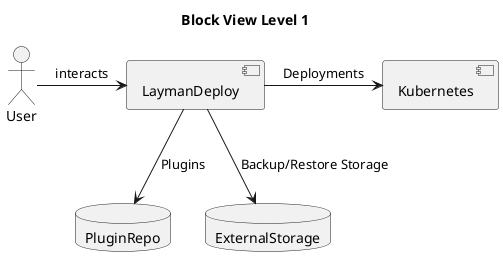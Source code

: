 @startuml
title Block View Level 1

actor User

component LaymanDeploy

component Kubernetes

database PluginRepo
database ExternalStorage

User -> LaymanDeploy: interacts
LaymanDeploy --> PluginRepo: Plugins
LaymanDeploy --> ExternalStorage: Backup/Restore Storage
LaymanDeploy -> Kubernetes: Deployments

@enduml